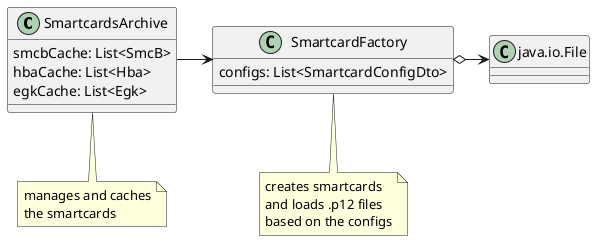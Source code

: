 @startuml
set namespaceSeparator none

class SmartcardsArchive {
    smcbCache: List<SmcB>
    hbaCache: List<Hba>
    egkCache: List<Egk>
}

class SmartcardFactory {
    configs: List<SmartcardConfigDto>
}

SmartcardsArchive -> SmartcardFactory
SmartcardFactory o-right-> java.io.File

note bottom of SmartcardsArchive
    manages and caches
    the smartcards
end note

note bottom of SmartcardFactory
    creates smartcards
    and loads .p12 files
    based on the configs
end note
@enduml